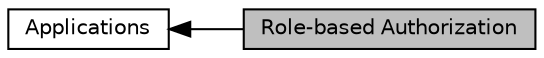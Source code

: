 digraph "Role-based Authorization"
{
  edge [fontname="Helvetica",fontsize="10",labelfontname="Helvetica",labelfontsize="10"];
  node [fontname="Helvetica",fontsize="10",shape=record];
  rankdir=LR;
  Node0 [label="Role-based Authorization",height=0.2,width=0.4,color="black", fillcolor="grey75", style="filled", fontcolor="black"];
  Node1 [label="Applications",height=0.2,width=0.4,color="black", fillcolor="white", style="filled",URL="$group__app.html"];
  Node1->Node0 [shape=plaintext, dir="back", style="solid"];
}
